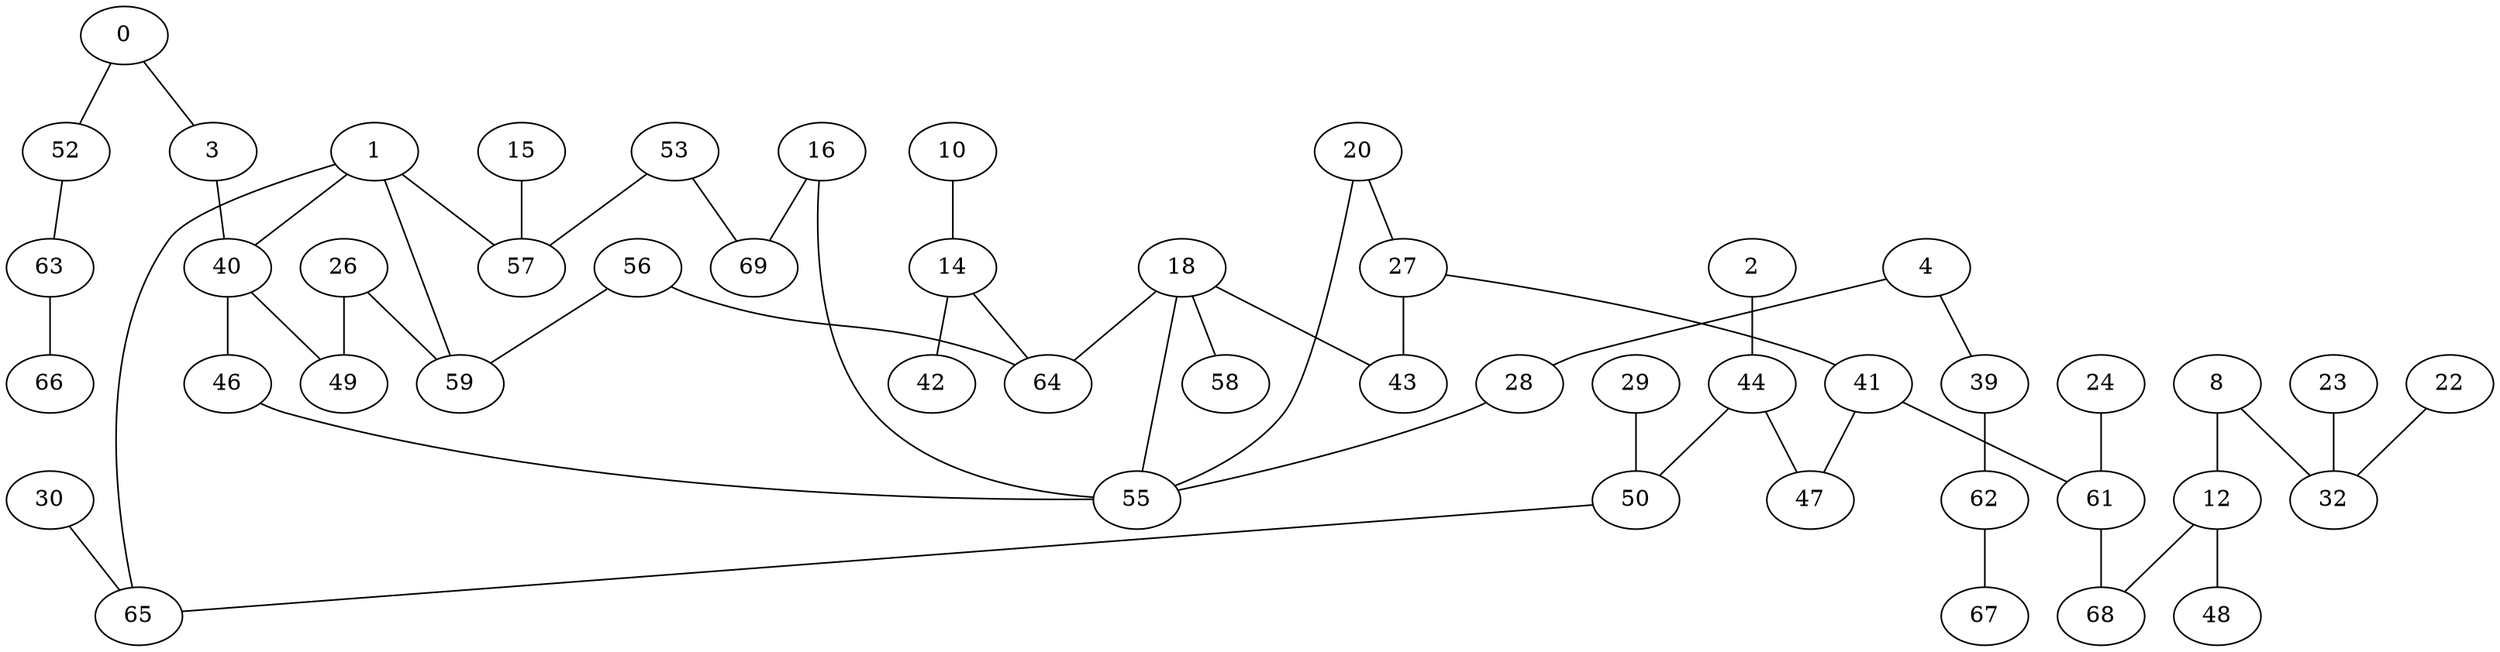 strict graph {
0;
1;
2;
3;
4;
8;
10;
12;
14;
15;
16;
18;
20;
22;
23;
24;
26;
27;
28;
29;
30;
32;
39;
40;
41;
42;
43;
44;
46;
47;
48;
49;
50;
52;
53;
55;
56;
57;
58;
59;
61;
62;
63;
64;
65;
66;
67;
68;
69;
0 -- 3 [weight=1];
0 -- 52 [weight=1];
1 -- 40 [weight=1];
1 -- 57 [weight=1];
1 -- 59 [weight=1];
1 -- 65 [weight=1];
2 -- 44 [weight=1];
3 -- 40 [weight=1];
4 -- 28 [weight=1];
4 -- 39 [weight=1];
8 -- 12 [weight=1];
8 -- 32 [weight=1];
10 -- 14 [weight=1];
12 -- 48 [weight=1];
12 -- 68 [weight=1];
14 -- 42 [weight=1];
14 -- 64 [weight=1];
15 -- 57 [weight=1];
16 -- 55 [weight=1];
16 -- 69 [weight=1];
18 -- 43 [weight=1];
18 -- 55 [weight=1];
18 -- 58 [weight=1];
18 -- 64 [weight=1];
20 -- 27 [weight=1];
20 -- 55 [weight=1];
22 -- 32 [weight=1];
23 -- 32 [weight=1];
24 -- 61 [weight=1];
26 -- 49 [weight=1];
26 -- 59 [weight=1];
27 -- 41 [weight=1];
27 -- 43 [weight=1];
28 -- 55 [weight=1];
29 -- 50 [weight=1];
30 -- 65 [weight=1];
39 -- 62 [weight=1];
40 -- 46 [weight=1];
40 -- 49 [weight=1];
41 -- 47 [weight=1];
41 -- 61 [weight=1];
44 -- 47 [weight=1];
44 -- 50 [weight=1];
46 -- 55 [weight=1];
50 -- 65 [weight=1];
52 -- 63 [weight=1];
53 -- 57 [weight=1];
53 -- 69 [weight=1];
56 -- 59 [weight=1];
56 -- 64 [weight=1];
61 -- 68 [weight=1];
62 -- 67 [weight=1];
63 -- 66 [weight=1];
}
